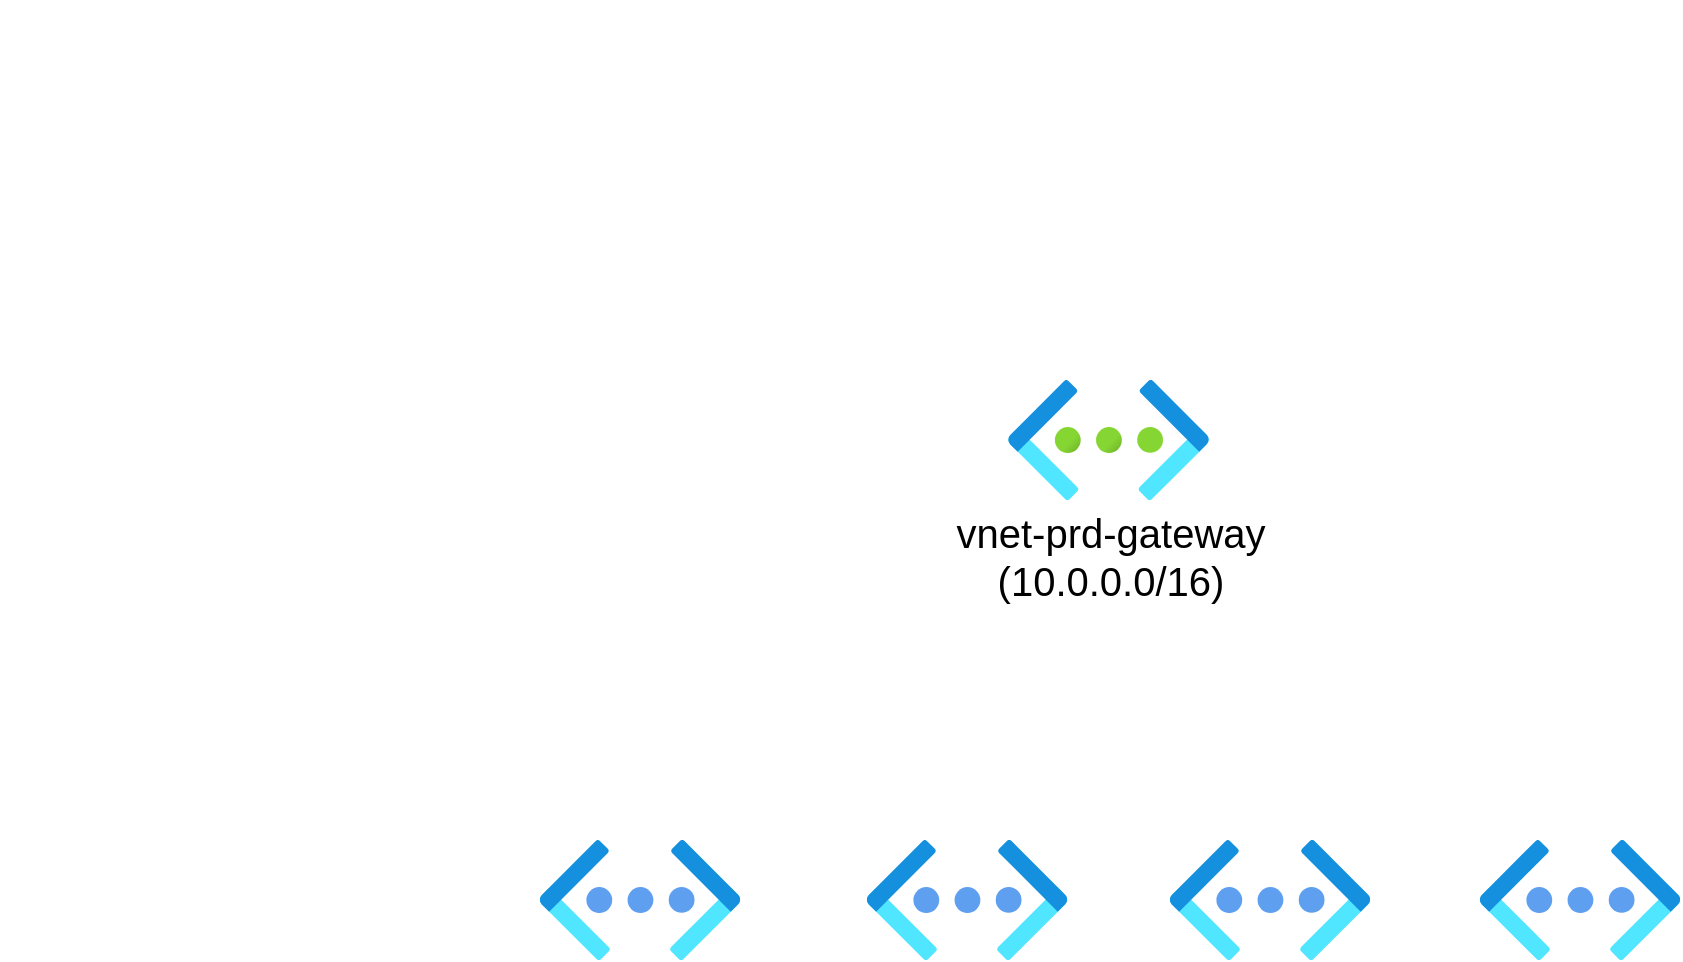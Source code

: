 <mxfile version="14.2.6" type="github">
  <diagram id="4t_LgSJevbN0mmBJ_Tuc" name="Page-1">
    <mxGraphModel dx="1447" dy="767" grid="1" gridSize="10" guides="1" tooltips="1" connect="1" arrows="1" fold="1" page="1" pageScale="1" pageWidth="1169" pageHeight="827" background="#FFFFFF" math="0" shadow="0">
      <root>
        <mxCell id="0" />
        <mxCell id="1" parent="0" />
        <mxCell id="NZhhmsfzpZZ3fIWib_9y-1" value="" style="aspect=fixed;html=1;points=[];align=center;image;fontSize=12;image=img/lib/azure2/networking/Virtual_Networks.svg;" vertex="1" parent="1">
          <mxGeometry x="504" y="190" width="100.5" height="60" as="geometry" />
        </mxCell>
        <mxCell id="NZhhmsfzpZZ3fIWib_9y-2" value="" style="shape=image;imageAspect=0;aspect=fixed;verticalLabelPosition=bottom;verticalAlign=top;image=https://encrypted-tbn0.gstatic.com/images?q=tbn:ANd9GcRmZmVbQkiHEiLqcfqpbLFbAjQ5cH3HpS4ydA&amp;usqp=CAU;" vertex="1" parent="1">
          <mxGeometry width="231.82" height="100" as="geometry" />
        </mxCell>
        <mxCell id="NZhhmsfzpZZ3fIWib_9y-3" value="" style="aspect=fixed;html=1;points=[];align=center;image;fontSize=12;image=img/lib/azure2/networking/Virtual_Networks_Classic.svg;" vertex="1" parent="1">
          <mxGeometry x="269.75" y="420" width="100.5" height="60" as="geometry" />
        </mxCell>
        <mxCell id="NZhhmsfzpZZ3fIWib_9y-4" value="" style="aspect=fixed;html=1;points=[];align=center;image;fontSize=12;image=img/lib/azure2/networking/Virtual_Networks_Classic.svg;" vertex="1" parent="1">
          <mxGeometry x="433.25" y="420" width="100.5" height="60" as="geometry" />
        </mxCell>
        <mxCell id="NZhhmsfzpZZ3fIWib_9y-5" value="" style="aspect=fixed;html=1;points=[];align=center;image;fontSize=12;image=img/lib/azure2/networking/Virtual_Networks_Classic.svg;" vertex="1" parent="1">
          <mxGeometry x="584.75" y="420" width="100.5" height="60" as="geometry" />
        </mxCell>
        <mxCell id="NZhhmsfzpZZ3fIWib_9y-6" value="" style="aspect=fixed;html=1;points=[];align=center;image;fontSize=12;image=img/lib/azure2/networking/Virtual_Networks_Classic.svg;" vertex="1" parent="1">
          <mxGeometry x="739.75" y="420" width="100.5" height="60" as="geometry" />
        </mxCell>
        <mxCell id="NZhhmsfzpZZ3fIWib_9y-7" value="&lt;font style=&quot;font-size: 20px&quot;&gt;vnet-prd-gateway&lt;br&gt;(10.0.0.0/16)&lt;br&gt;&lt;br&gt;&lt;/font&gt;" style="text;html=1;align=center;verticalAlign=middle;resizable=0;points=[];autosize=1;" vertex="1" parent="1">
          <mxGeometry x="470" y="260" width="170" height="60" as="geometry" />
        </mxCell>
      </root>
    </mxGraphModel>
  </diagram>
</mxfile>
